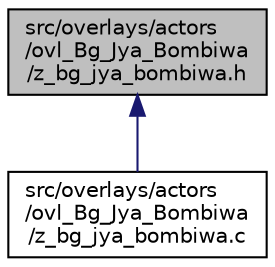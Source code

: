 digraph "src/overlays/actors/ovl_Bg_Jya_Bombiwa/z_bg_jya_bombiwa.h"
{
 // LATEX_PDF_SIZE
  edge [fontname="Helvetica",fontsize="10",labelfontname="Helvetica",labelfontsize="10"];
  node [fontname="Helvetica",fontsize="10",shape=record];
  Node1 [label="src/overlays/actors\l/ovl_Bg_Jya_Bombiwa\l/z_bg_jya_bombiwa.h",height=0.2,width=0.4,color="black", fillcolor="grey75", style="filled", fontcolor="black",tooltip=" "];
  Node1 -> Node2 [dir="back",color="midnightblue",fontsize="10",style="solid",fontname="Helvetica"];
  Node2 [label="src/overlays/actors\l/ovl_Bg_Jya_Bombiwa\l/z_bg_jya_bombiwa.c",height=0.2,width=0.4,color="black", fillcolor="white", style="filled",URL="$d1/d98/z__bg__jya__bombiwa_8c.html",tooltip=" "];
}
